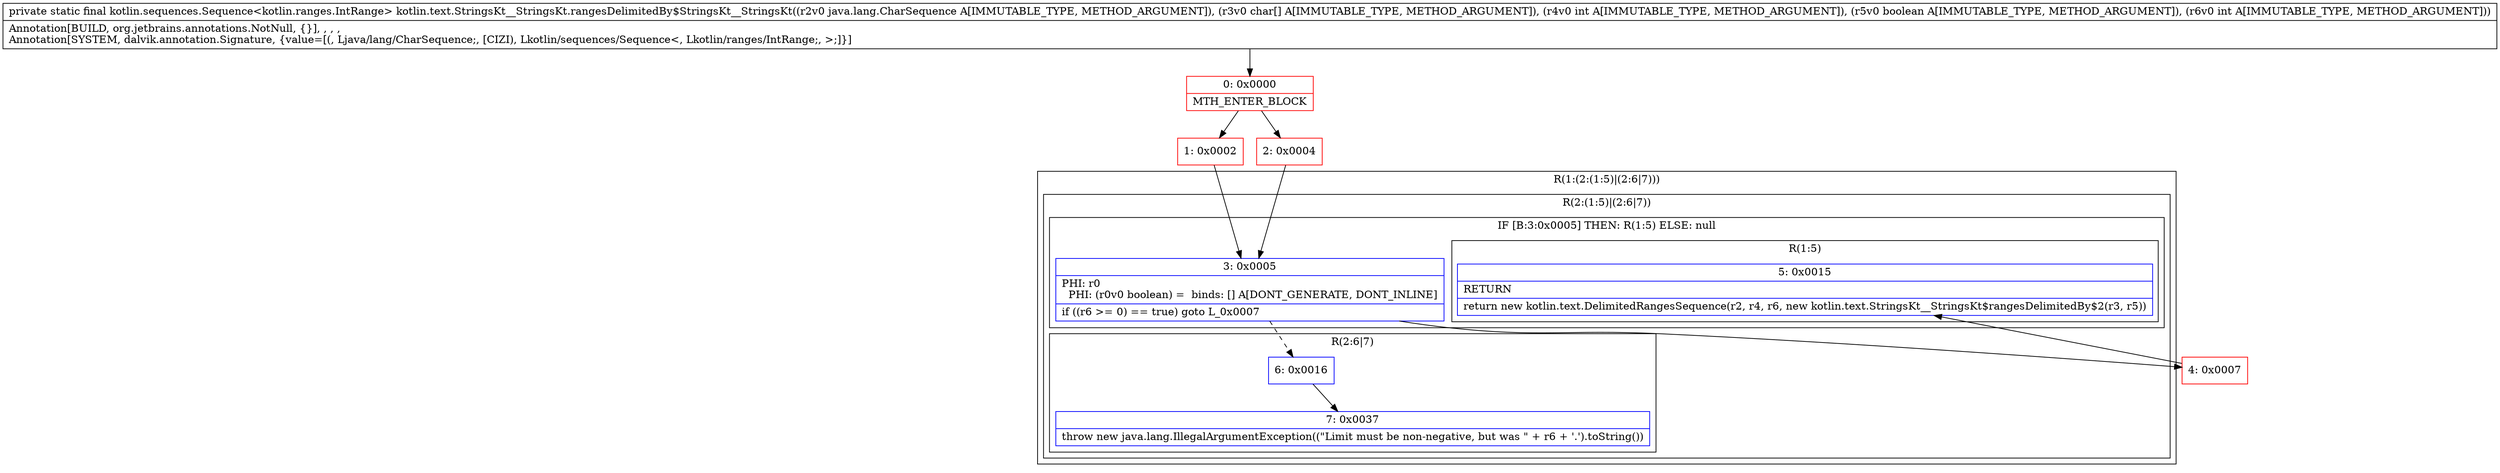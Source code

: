 digraph "CFG forkotlin.text.StringsKt__StringsKt.rangesDelimitedBy$StringsKt__StringsKt(Ljava\/lang\/CharSequence;[CIZI)Lkotlin\/sequences\/Sequence;" {
subgraph cluster_Region_1950891584 {
label = "R(1:(2:(1:5)|(2:6|7)))";
node [shape=record,color=blue];
subgraph cluster_Region_95053227 {
label = "R(2:(1:5)|(2:6|7))";
node [shape=record,color=blue];
subgraph cluster_IfRegion_1009379933 {
label = "IF [B:3:0x0005] THEN: R(1:5) ELSE: null";
node [shape=record,color=blue];
Node_3 [shape=record,label="{3\:\ 0x0005|PHI: r0 \l  PHI: (r0v0 boolean) =  binds: [] A[DONT_GENERATE, DONT_INLINE]\l|if ((r6 \>= 0) == true) goto L_0x0007\l}"];
subgraph cluster_Region_259501636 {
label = "R(1:5)";
node [shape=record,color=blue];
Node_5 [shape=record,label="{5\:\ 0x0015|RETURN\l|return new kotlin.text.DelimitedRangesSequence(r2, r4, r6, new kotlin.text.StringsKt__StringsKt$rangesDelimitedBy$2(r3, r5))\l}"];
}
}
subgraph cluster_Region_980958164 {
label = "R(2:6|7)";
node [shape=record,color=blue];
Node_6 [shape=record,label="{6\:\ 0x0016}"];
Node_7 [shape=record,label="{7\:\ 0x0037|throw new java.lang.IllegalArgumentException((\"Limit must be non\-negative, but was \" + r6 + '.').toString())\l}"];
}
}
}
Node_0 [shape=record,color=red,label="{0\:\ 0x0000|MTH_ENTER_BLOCK\l}"];
Node_1 [shape=record,color=red,label="{1\:\ 0x0002}"];
Node_2 [shape=record,color=red,label="{2\:\ 0x0004}"];
Node_4 [shape=record,color=red,label="{4\:\ 0x0007}"];
MethodNode[shape=record,label="{private static final kotlin.sequences.Sequence\<kotlin.ranges.IntRange\> kotlin.text.StringsKt__StringsKt.rangesDelimitedBy$StringsKt__StringsKt((r2v0 java.lang.CharSequence A[IMMUTABLE_TYPE, METHOD_ARGUMENT]), (r3v0 char[] A[IMMUTABLE_TYPE, METHOD_ARGUMENT]), (r4v0 int A[IMMUTABLE_TYPE, METHOD_ARGUMENT]), (r5v0 boolean A[IMMUTABLE_TYPE, METHOD_ARGUMENT]), (r6v0 int A[IMMUTABLE_TYPE, METHOD_ARGUMENT]))  | Annotation[BUILD, org.jetbrains.annotations.NotNull, \{\}], , , , \lAnnotation[SYSTEM, dalvik.annotation.Signature, \{value=[(, Ljava\/lang\/CharSequence;, [CIZI), Lkotlin\/sequences\/Sequence\<, Lkotlin\/ranges\/IntRange;, \>;]\}]\l}"];
MethodNode -> Node_0;
Node_3 -> Node_4;
Node_3 -> Node_6[style=dashed];
Node_6 -> Node_7;
Node_0 -> Node_1;
Node_0 -> Node_2;
Node_1 -> Node_3;
Node_2 -> Node_3;
Node_4 -> Node_5;
}

